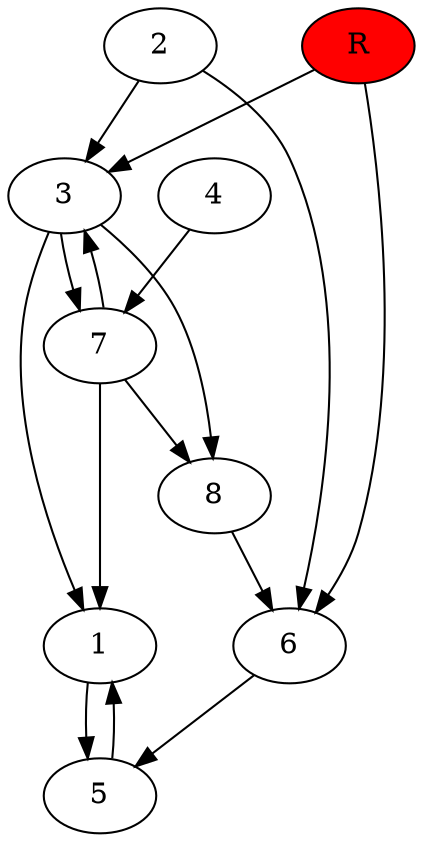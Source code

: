 digraph prb41458 {
	1
	2
	3
	4
	5
	6
	7
	8
	R [fillcolor="#ff0000" style=filled]
	1 -> 5
	2 -> 3
	2 -> 6
	3 -> 1
	3 -> 7
	3 -> 8
	4 -> 7
	5 -> 1
	6 -> 5
	7 -> 1
	7 -> 3
	7 -> 8
	8 -> 6
	R -> 3
	R -> 6
}
